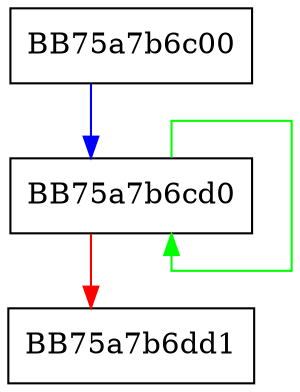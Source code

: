digraph SymCryptFdefRawMul512Asm {
  node [shape="box"];
  graph [splines=ortho];
  BB75a7b6c00 -> BB75a7b6cd0 [color="blue"];
  BB75a7b6cd0 -> BB75a7b6cd0 [color="green"];
  BB75a7b6cd0 -> BB75a7b6dd1 [color="red"];
}